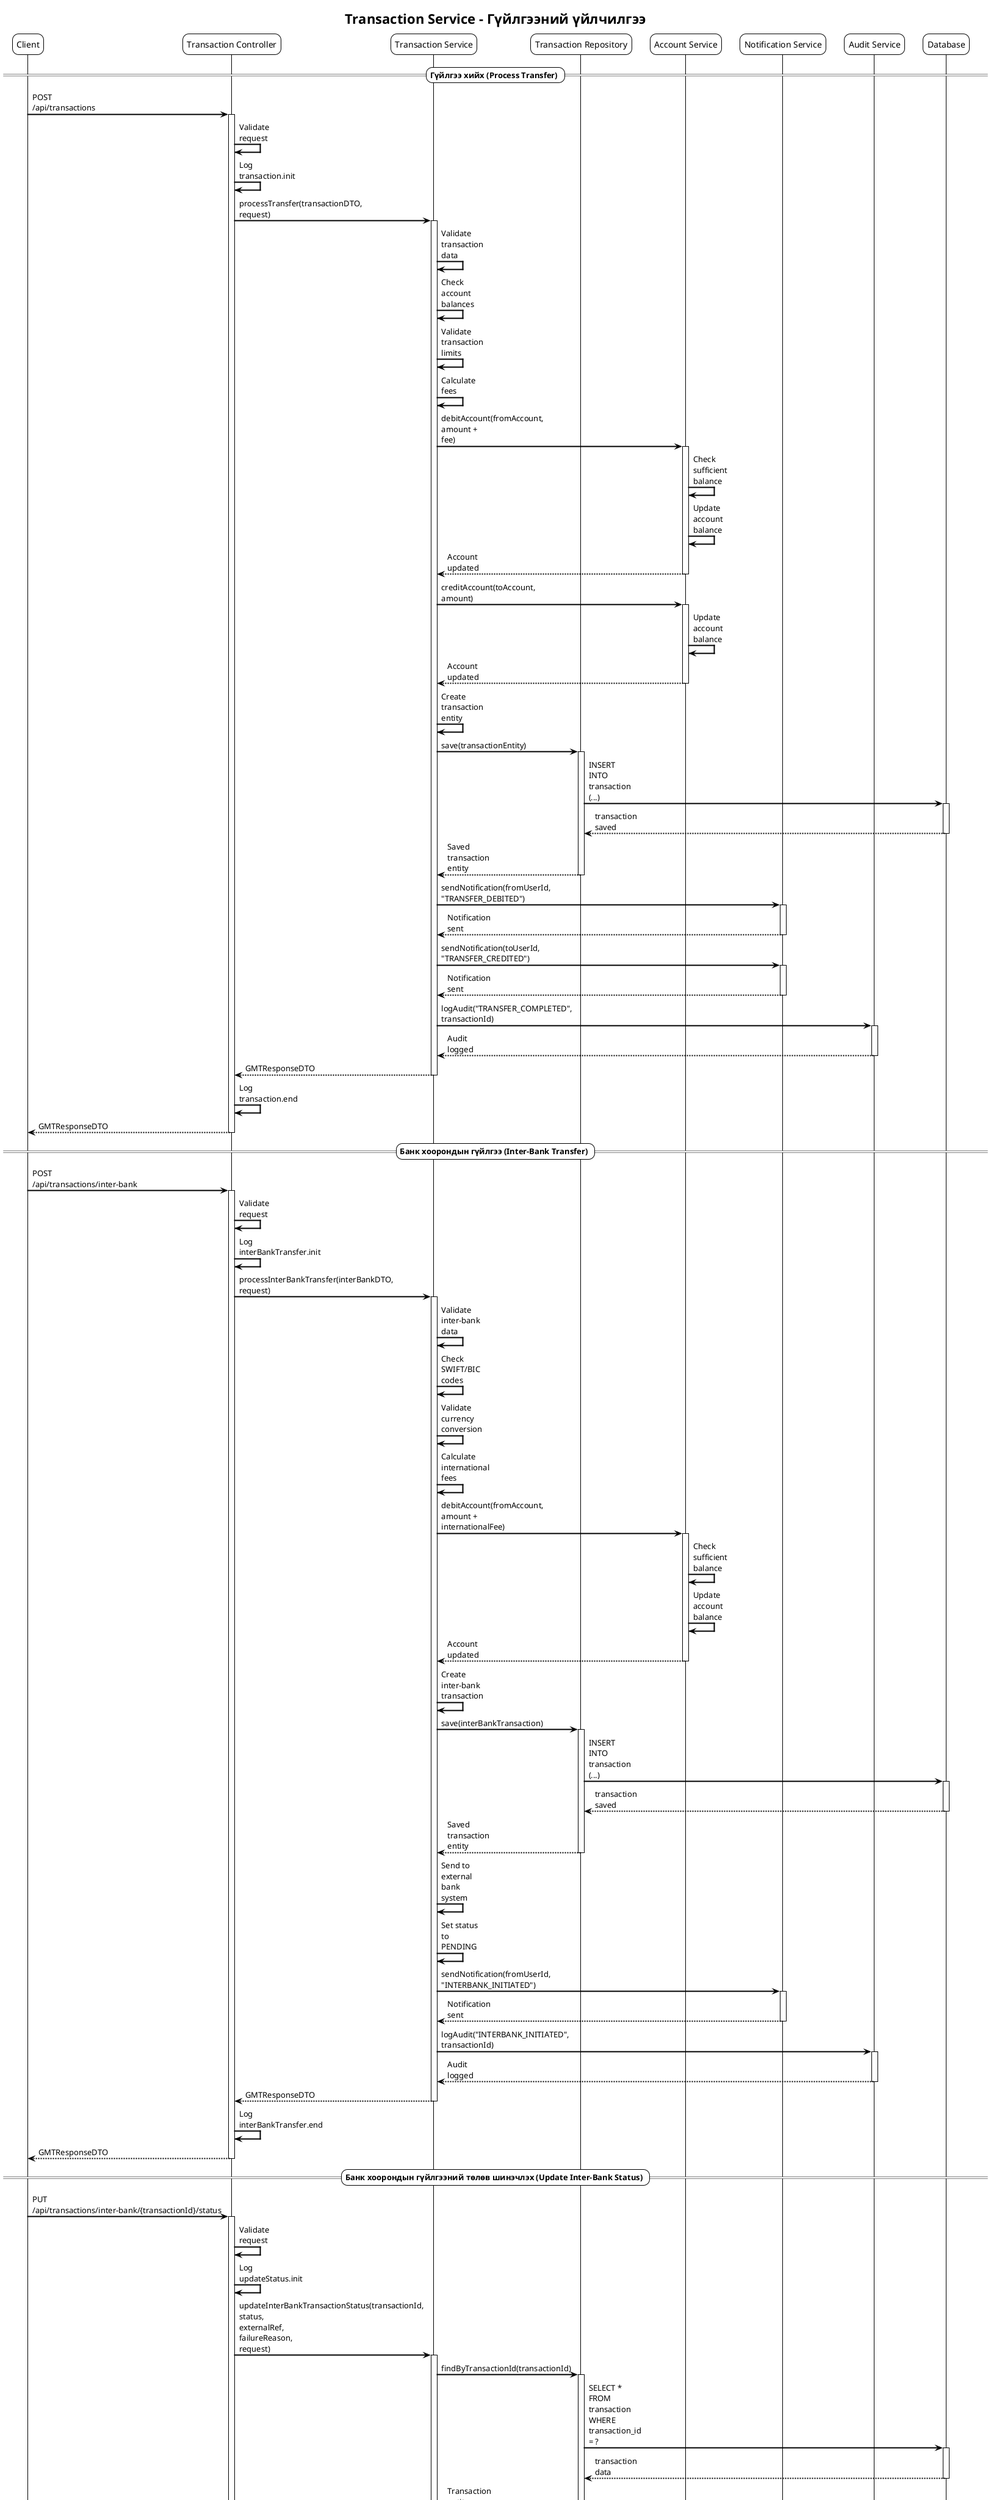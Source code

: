 @startuml Transaction Service Sequence Diagrams

!theme plain
skinparam backgroundColor #FFFFFF
skinparam sequenceArrowThickness 2
skinparam roundcorner 20
skinparam maxmessagesize 60

title Transaction Service - Гүйлгээний үйлчилгээ

' ===== TRANSFER FLOW =====
participant "Client" as C
participant "Transaction Controller" as TC
participant "Transaction Service" as TS
participant "Transaction Repository" as TR
participant "Account Service" as AS
participant "Notification Service" as NS
participant "Audit Service" as AUDIT
participant "Database" as DB

== Гүйлгээ хийх (Process Transfer) ==

C -> TC: POST /api/transactions
activate TC

TC -> TC: Validate request
TC -> TC: Log transaction.init
TC -> TS: processTransfer(transactionDTO, request)
activate TS

TS -> TS: Validate transaction data
TS -> TS: Check account balances
TS -> TS: Validate transaction limits
TS -> TS: Calculate fees

TS -> AS: debitAccount(fromAccount, amount + fee)
activate AS
AS -> AS: Check sufficient balance
AS -> AS: Update account balance
AS --> TS: Account updated
deactivate AS

TS -> AS: creditAccount(toAccount, amount)
activate AS
AS -> AS: Update account balance
AS --> TS: Account updated
deactivate AS

TS -> TS: Create transaction entity
TS -> TR: save(transactionEntity)
activate TR
TR -> DB: INSERT INTO transaction (...)
activate DB
DB --> TR: transaction saved
deactivate DB
TR --> TS: Saved transaction entity
deactivate TR

TS -> NS: sendNotification(fromUserId, "TRANSFER_DEBITED")
activate NS
NS --> TS: Notification sent
deactivate NS

TS -> NS: sendNotification(toUserId, "TRANSFER_CREDITED")
activate NS
NS --> TS: Notification sent
deactivate NS

TS -> AUDIT: logAudit("TRANSFER_COMPLETED", transactionId)
activate AUDIT
AUDIT --> TS: Audit logged
deactivate AUDIT

TS --> TC: GMTResponseDTO
deactivate TS

TC -> TC: Log transaction.end
TC --> C: GMTResponseDTO
deactivate TC

' ===== INTER-BANK TRANSFER FLOW =====
== Банк хоорондын гүйлгээ (Inter-Bank Transfer) ==

C -> TC: POST /api/transactions/inter-bank
activate TC

TC -> TC: Validate request
TC -> TC: Log interBankTransfer.init
TC -> TS: processInterBankTransfer(interBankDTO, request)
activate TS

TS -> TS: Validate inter-bank data
TS -> TS: Check SWIFT/BIC codes
TS -> TS: Validate currency conversion
TS -> TS: Calculate international fees

TS -> AS: debitAccount(fromAccount, amount + internationalFee)
activate AS
AS -> AS: Check sufficient balance
AS -> AS: Update account balance
AS --> TS: Account updated
deactivate AS

TS -> TS: Create inter-bank transaction
TS -> TR: save(interBankTransaction)
activate TR
TR -> DB: INSERT INTO transaction (...)
activate DB
DB --> TR: transaction saved
deactivate DB
TR --> TS: Saved transaction entity
deactivate TR

TS -> TS: Send to external bank system
TS -> TS: Set status to PENDING

TS -> NS: sendNotification(fromUserId, "INTERBANK_INITIATED")
activate NS
NS --> TS: Notification sent
deactivate NS

TS -> AUDIT: logAudit("INTERBANK_INITIATED", transactionId)
activate AUDIT
AUDIT --> TS: Audit logged
deactivate AUDIT

TS --> TC: GMTResponseDTO
deactivate TS

TC -> TC: Log interBankTransfer.end
TC --> C: GMTResponseDTO
deactivate TC

' ===== INTER-BANK STATUS UPDATE FLOW =====
== Банк хоорондын гүйлгээний төлөв шинэчлэх (Update Inter-Bank Status) ==

C -> TC: PUT /api/transactions/inter-bank/{transactionId}/status
activate TC

TC -> TC: Validate request
TC -> TC: Log updateStatus.init
TC -> TS: updateInterBankTransactionStatus(transactionId, status, externalRef, failureReason, request)
activate TS

TS -> TR: findByTransactionId(transactionId)
activate TR
TR -> DB: SELECT * FROM transaction WHERE transaction_id = ?
activate DB
DB --> TR: transaction data
deactivate DB
TR --> TS: Transaction entity
deactivate TR

TS -> TS: Validate status transition
TS -> TS: Update transaction status
TS -> TS: Set external reference
TS -> TS: Set failure reason if failed

alt Status = COMPLETED
    TS -> AS: creditAccount(toAccount, amount)
    activate AS
    AS -> AS: Update account balance
    AS --> TS: Account updated
    deactivate AS
    
    TS -> NS: sendNotification(toUserId, "INTERBANK_COMPLETED")
    activate NS
    NS --> TS: Notification sent
    deactivate NS
    
else Status = FAILED
    TS -> AS: creditAccount(fromAccount, amount + internationalFee)
    activate AS
    AS -> AS: Reverse the debit
    AS --> TS: Account updated
    deactivate AS
    
    TS -> NS: sendNotification(fromUserId, "INTERBANK_FAILED")
    activate NS
    NS --> TS: Notification sent
    deactivate NS
end

TS -> TR: save(updatedTransaction)
activate TR
TR -> DB: UPDATE transaction SET status=?, external_reference=?, failure_reason=? WHERE id=?
activate DB
DB --> TR: transaction updated
deactivate DB
TR --> TS: Updated transaction entity
deactivate TR

TS -> AUDIT: logAudit("INTERBANK_STATUS_UPDATED", transactionId)
activate AUDIT
AUDIT --> TS: Audit logged
deactivate AUDIT

TS --> TC: GMTResponseDTO
deactivate TS

TC -> TC: Log updateStatus.end
TC --> C: GMTResponseDTO
deactivate TC

' ===== DEPOSIT FLOW =====
== Хадгаламж хийх (Process Deposit) ==

C -> TC: POST /api/transactions/deposit
activate TC

TC -> TC: Validate request
TC -> TC: Log deposit.init
TC -> TS: processDeposit(depositDTO, request)
activate TS

TS -> TS: Validate deposit data
TS -> TS: Check account existence
TS -> TS: Validate deposit amount
TS -> TS: Calculate deposit fees

TS -> AS: creditAccount(toAccount, amount - depositFee)
activate AS
AS -> AS: Update account balance
AS --> TS: Account updated
deactivate AS

TS -> TS: Create deposit transaction
TS -> TR: save(depositTransaction)
activate TR
TR -> DB: INSERT INTO transaction (...)
activate DB
DB --> TR: transaction saved
deactivate DB
TR --> TS: Saved transaction entity
deactivate TR

TS -> NS: sendNotification(toUserId, "DEPOSIT_COMPLETED")
activate NS
NS --> TS: Notification sent
deactivate NS

TS -> AUDIT: logAudit("DEPOSIT_COMPLETED", transactionId)
activate AUDIT
AUDIT --> TS: Audit logged
deactivate AUDIT

TS --> TC: GMTResponseDTO
deactivate TS

TC -> TC: Log deposit.end
TC --> C: GMTResponseDTO
deactivate TC

' ===== GET TRANSACTION BY ID FLOW =====
== Гүйлгээний мэдээлэл авах (Get Transaction by ID) ==

C -> TC: GET /api/transactions/{transactionId}
activate TC

TC -> TS: getTransactionByTransactionId(transactionId, request)
activate TS

TS -> TR: findByTransactionId(transactionId)
activate TR
TR -> DB: SELECT * FROM transaction WHERE transaction_id = ?
activate DB
DB --> TR: transaction data
deactivate DB
TR --> TS: Transaction entity
deactivate TR

alt Transaction found
    TS -> TS: Convert to DTO
    TS --> TC: GMTResponseDTO with transaction data
else Transaction not found
    TS --> TC: GMTResponseDTO with error
end

deactivate TS

TC --> C: GMTResponseDTO
deactivate TC

' ===== GET TRANSACTIONS BY USER FLOW =====
== Хэрэглэгчийн гүйлгээнүүд (Get Transactions by User) ==

C -> TC: GET /api/transactions/user/{userId}
activate TC

TC -> TS: getAllTransactionsByUser(userId, request)
activate TS

TS -> TR: findByUserId(userId)
activate TR
TR -> DB: SELECT * FROM transaction WHERE from_user_id = ? OR to_user_id = ? ORDER BY created_at DESC
activate DB
DB --> TR: list of transactions
deactivate DB
TR --> TS: List<Transaction> entities
deactivate TR

TS -> TS: Convert to DTOs
TS --> TC: GMTResponseDTO with transaction list
deactivate TS

TC --> C: GMTResponseDTO
deactivate TC

' ===== TRANSACTION STATUS UPDATE FLOW =====
== Гүйлгээний төлөв шинэчлэх (Update Transaction Status) ==

C -> TC: PUT /api/transactions/{transactionId}/status
activate TC

TC -> TS: updateTransactionStatus(transactionId, status, updatedBy, failureReason, request)
activate TS

TS -> TR: findByTransactionId(transactionId)
activate TR
TR -> DB: SELECT * FROM transaction WHERE transaction_id = ?
activate DB
DB --> TR: transaction data
deactivate DB
TR --> TS: Transaction entity
deactivate TR

TS -> TS: Validate status transition
TS -> TS: Update transaction status
TS -> TS: Set updated timestamp
TS -> TS: Set failure reason if failed

TS -> TR: save(updatedTransaction)
activate TR
TR -> DB: UPDATE transaction SET status=?, updated_at=?, failure_reason=? WHERE id=?
activate DB
DB --> TR: transaction updated
deactivate DB
TR --> TS: Updated transaction entity
deactivate TR

TS -> NS: sendNotification(userId, "TRANSACTION_STATUS_UPDATED")
activate NS
NS --> TS: Notification sent
deactivate NS

TS -> AUDIT: logAudit("TRANSACTION_STATUS_UPDATED", transactionId)
activate AUDIT
AUDIT --> TS: Audit logged
deactivate AUDIT

TS --> TC: GMTResponseDTO
deactivate TS

TC --> C: GMTResponseDTO
deactivate TC

' ===== TRANSACTION CANCELLATION FLOW =====
== Гүйлгээ цуцлах (Cancel Transaction) ==

C -> TC: PUT /api/transactions/{transactionId}/cancel
activate TC

TC -> TS: cancelTransaction(transactionId, cancelledBy, reason, request)
activate TS

TS -> TR: findByTransactionId(transactionId)
activate TR
TR -> DB: SELECT * FROM transaction WHERE transaction_id = ?
activate DB
DB --> TR: transaction data
deactivate DB
TR --> TS: Transaction entity
deactivate TR

TS -> TS: Validate cancellation rules
TS -> TS: Check if transaction can be cancelled

alt Transaction can be cancelled
    TS -> AS: reverseTransaction(fromAccount, toAccount, amount, fee)
    activate AS
    AS -> AS: Reverse account changes
    AS --> TS: Accounts reversed
    deactivate AS
    
    TS -> TS: Update transaction status to CANCELLED
    TS -> TS: Set cancellation reason
    TS -> TR: save(cancelledTransaction)
    activate TR
    TR -> DB: UPDATE transaction SET status=?, failure_reason=? WHERE id=?
    activate DB
    DB --> TR: transaction updated
    deactivate DB
    TR --> TS: Updated transaction entity
    deactivate TR
    
    TS -> NS: sendNotification(fromUserId, "TRANSACTION_CANCELLED")
    activate NS
    NS --> TS: Notification sent
    deactivate NS
    
    TS -> NS: sendNotification(toUserId, "TRANSACTION_CANCELLED")
    activate NS
    NS --> TS: Notification sent
    deactivate NS
    
    TS -> AUDIT: logAudit("TRANSACTION_CANCELLED", transactionId)
    activate AUDIT
    AUDIT --> TS: Audit logged
    deactivate AUDIT
    
    TS --> TC: GMTResponseDTO
else Transaction cannot be cancelled
    TS --> TC: GMTResponseDTO with error
end

deactivate TS

TC --> C: GMTResponseDTO
deactivate TC

' ===== ERROR HANDLING FLOW =====
== Алдааны боловсруулалт (Error Handling) ==

C -> TC: Any API call
activate TC

TC -> TS: Service method call
activate TS

TS -> TS: Business logic processing

alt Validation Error
    TS --> TC: GMTValidationException
else Business Error
    TS --> TC: GMTBusinessException
else RMI Error
    TS --> TC: GMTRMIException
else Runtime Error
    TS --> TC: GMTRuntimeException
else Custom Error
    TS --> TC: GMTCustomException
end

deactivate TS

TC -> TC: Create appropriate error response
TC --> C: GMTResponseDTO with error details
deactivate TC

@enduml
